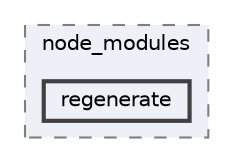digraph "pkiclassroomrescheduler/src/main/frontend/node_modules/regenerate"
{
 // LATEX_PDF_SIZE
  bgcolor="transparent";
  edge [fontname=Helvetica,fontsize=10,labelfontname=Helvetica,labelfontsize=10];
  node [fontname=Helvetica,fontsize=10,shape=box,height=0.2,width=0.4];
  compound=true
  subgraph clusterdir_72953eda66ccb3a2722c28e1c3e6c23b {
    graph [ bgcolor="#edf0f7", pencolor="grey50", label="node_modules", fontname=Helvetica,fontsize=10 style="filled,dashed", URL="dir_72953eda66ccb3a2722c28e1c3e6c23b.html",tooltip=""]
  dir_047afaead259df75e8a74ff8103847a5 [label="regenerate", fillcolor="#edf0f7", color="grey25", style="filled,bold", URL="dir_047afaead259df75e8a74ff8103847a5.html",tooltip=""];
  }
}
